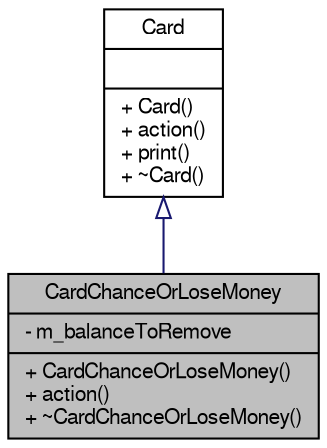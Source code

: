 digraph G
{
  edge [fontname="FreeSans",fontsize="10",labelfontname="FreeSans",labelfontsize="10"];
  node [fontname="FreeSans",fontsize="10",shape=record];
  Node1 [label="{CardChanceOrLoseMoney\n|- m_balanceToRemove\l|+ CardChanceOrLoseMoney()\l+ action()\l+ ~CardChanceOrLoseMoney()\l}",height=0.2,width=0.4,color="black", fillcolor="grey75", style="filled" fontcolor="black"];
  Node2 -> Node1 [dir="back",color="midnightblue",fontsize="10",style="solid",arrowtail="onormal",fontname="FreeSans"];
  Node2 [label="{Card\n||+ Card()\l+ action()\l+ print()\l+ ~Card()\l}",height=0.2,width=0.4,color="black", fillcolor="white", style="filled",URL="$class_card.html"];
}
